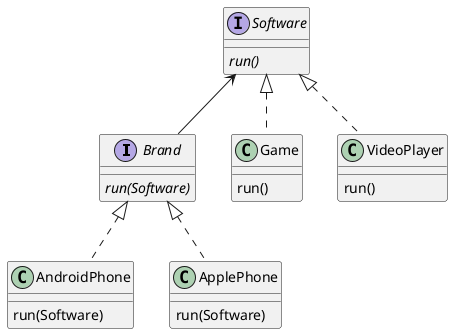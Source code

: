 @startuml
interface Brand{
{abstract}run(Software)
}
Brand <|.. AndroidPhone
class AndroidPhone{
run(Software)
}
Brand <|.. ApplePhone
class ApplePhone{
run(Software)
}

Software <-- Brand
interface Software{
{abstract}run()
}
Software <|.. Game
class Game{
run()
}
Software <|.. VideoPlayer
class VideoPlayer{
run()
}

@enduml